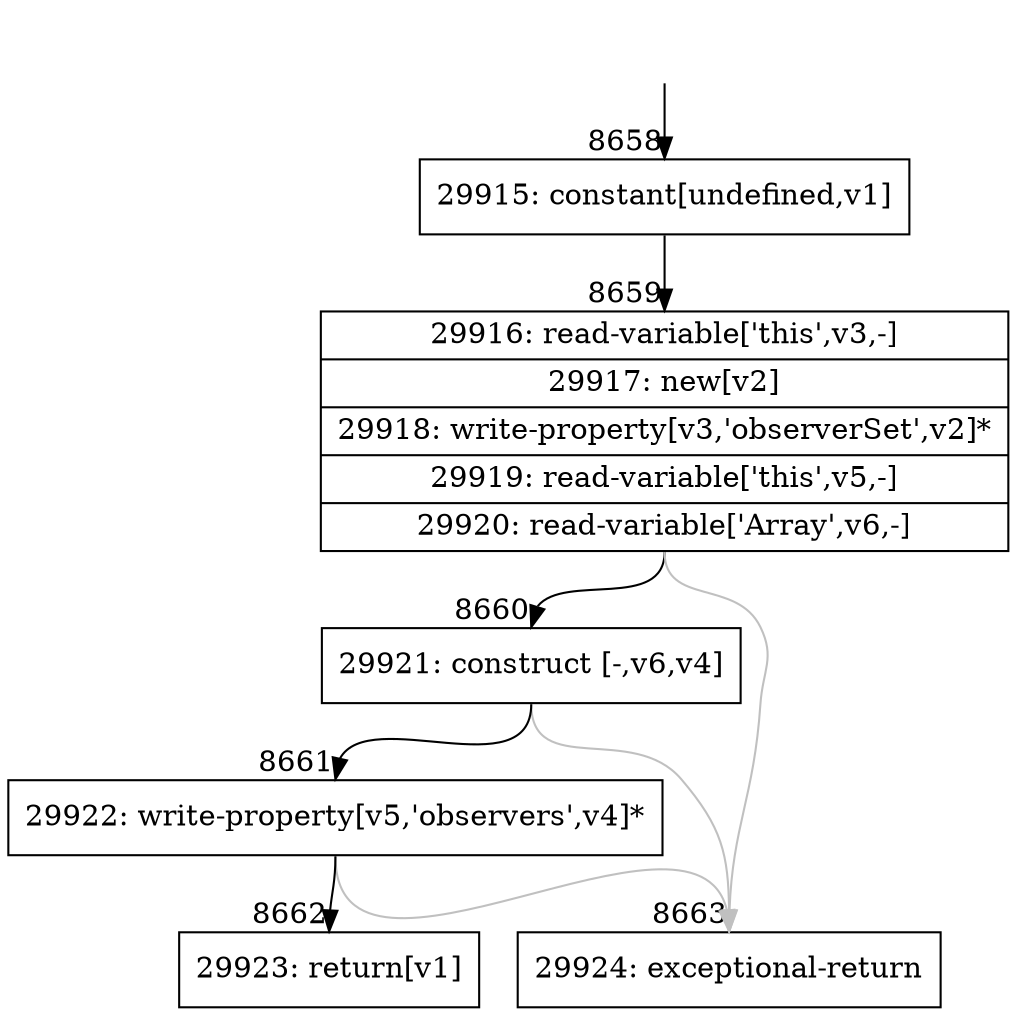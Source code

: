 digraph {
rankdir="TD"
BB_entry728[shape=none,label=""];
BB_entry728 -> BB8658 [tailport=s, headport=n, headlabel="    8658"]
BB8658 [shape=record label="{29915: constant[undefined,v1]}" ] 
BB8658 -> BB8659 [tailport=s, headport=n, headlabel="      8659"]
BB8659 [shape=record label="{29916: read-variable['this',v3,-]|29917: new[v2]|29918: write-property[v3,'observerSet',v2]*|29919: read-variable['this',v5,-]|29920: read-variable['Array',v6,-]}" ] 
BB8659 -> BB8660 [tailport=s, headport=n, headlabel="      8660"]
BB8659 -> BB8663 [tailport=s, headport=n, color=gray, headlabel="      8663"]
BB8660 [shape=record label="{29921: construct [-,v6,v4]}" ] 
BB8660 -> BB8661 [tailport=s, headport=n, headlabel="      8661"]
BB8660 -> BB8663 [tailport=s, headport=n, color=gray]
BB8661 [shape=record label="{29922: write-property[v5,'observers',v4]*}" ] 
BB8661 -> BB8662 [tailport=s, headport=n, headlabel="      8662"]
BB8661 -> BB8663 [tailport=s, headport=n, color=gray]
BB8662 [shape=record label="{29923: return[v1]}" ] 
BB8663 [shape=record label="{29924: exceptional-return}" ] 
//#$~ 15529
}
